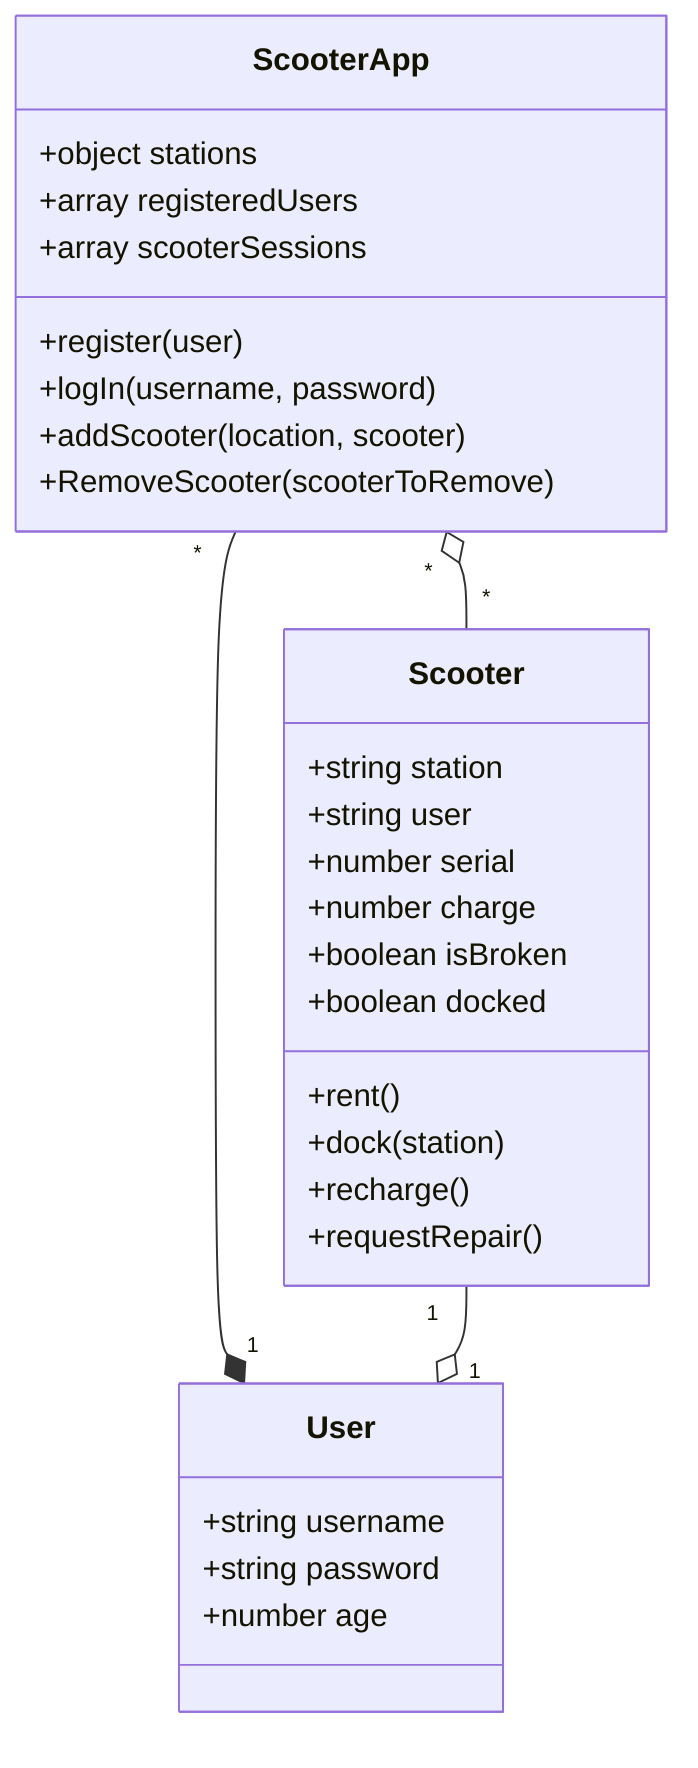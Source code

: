 classDiagram
    ScooterApp "*" --* "1" User
    ScooterApp "*" o-- "*" Scooter
    Scooter "1" --o "1" User

    class Scooter {
        +string station
        +string user
        +number serial
        +number charge
        +boolean isBroken
        +boolean docked
        +rent()
        +dock(station)
        +recharge()
        +requestRepair()
    }

    class User {
        +string username
        +string password
        +number age
    }

    class ScooterApp {
        +object stations
        +array registeredUsers
        +array scooterSessions
        +register(user)
        +logIn(username, password)
        +addScooter(location, scooter)
        +RemoveScooter(scooterToRemove)
    }